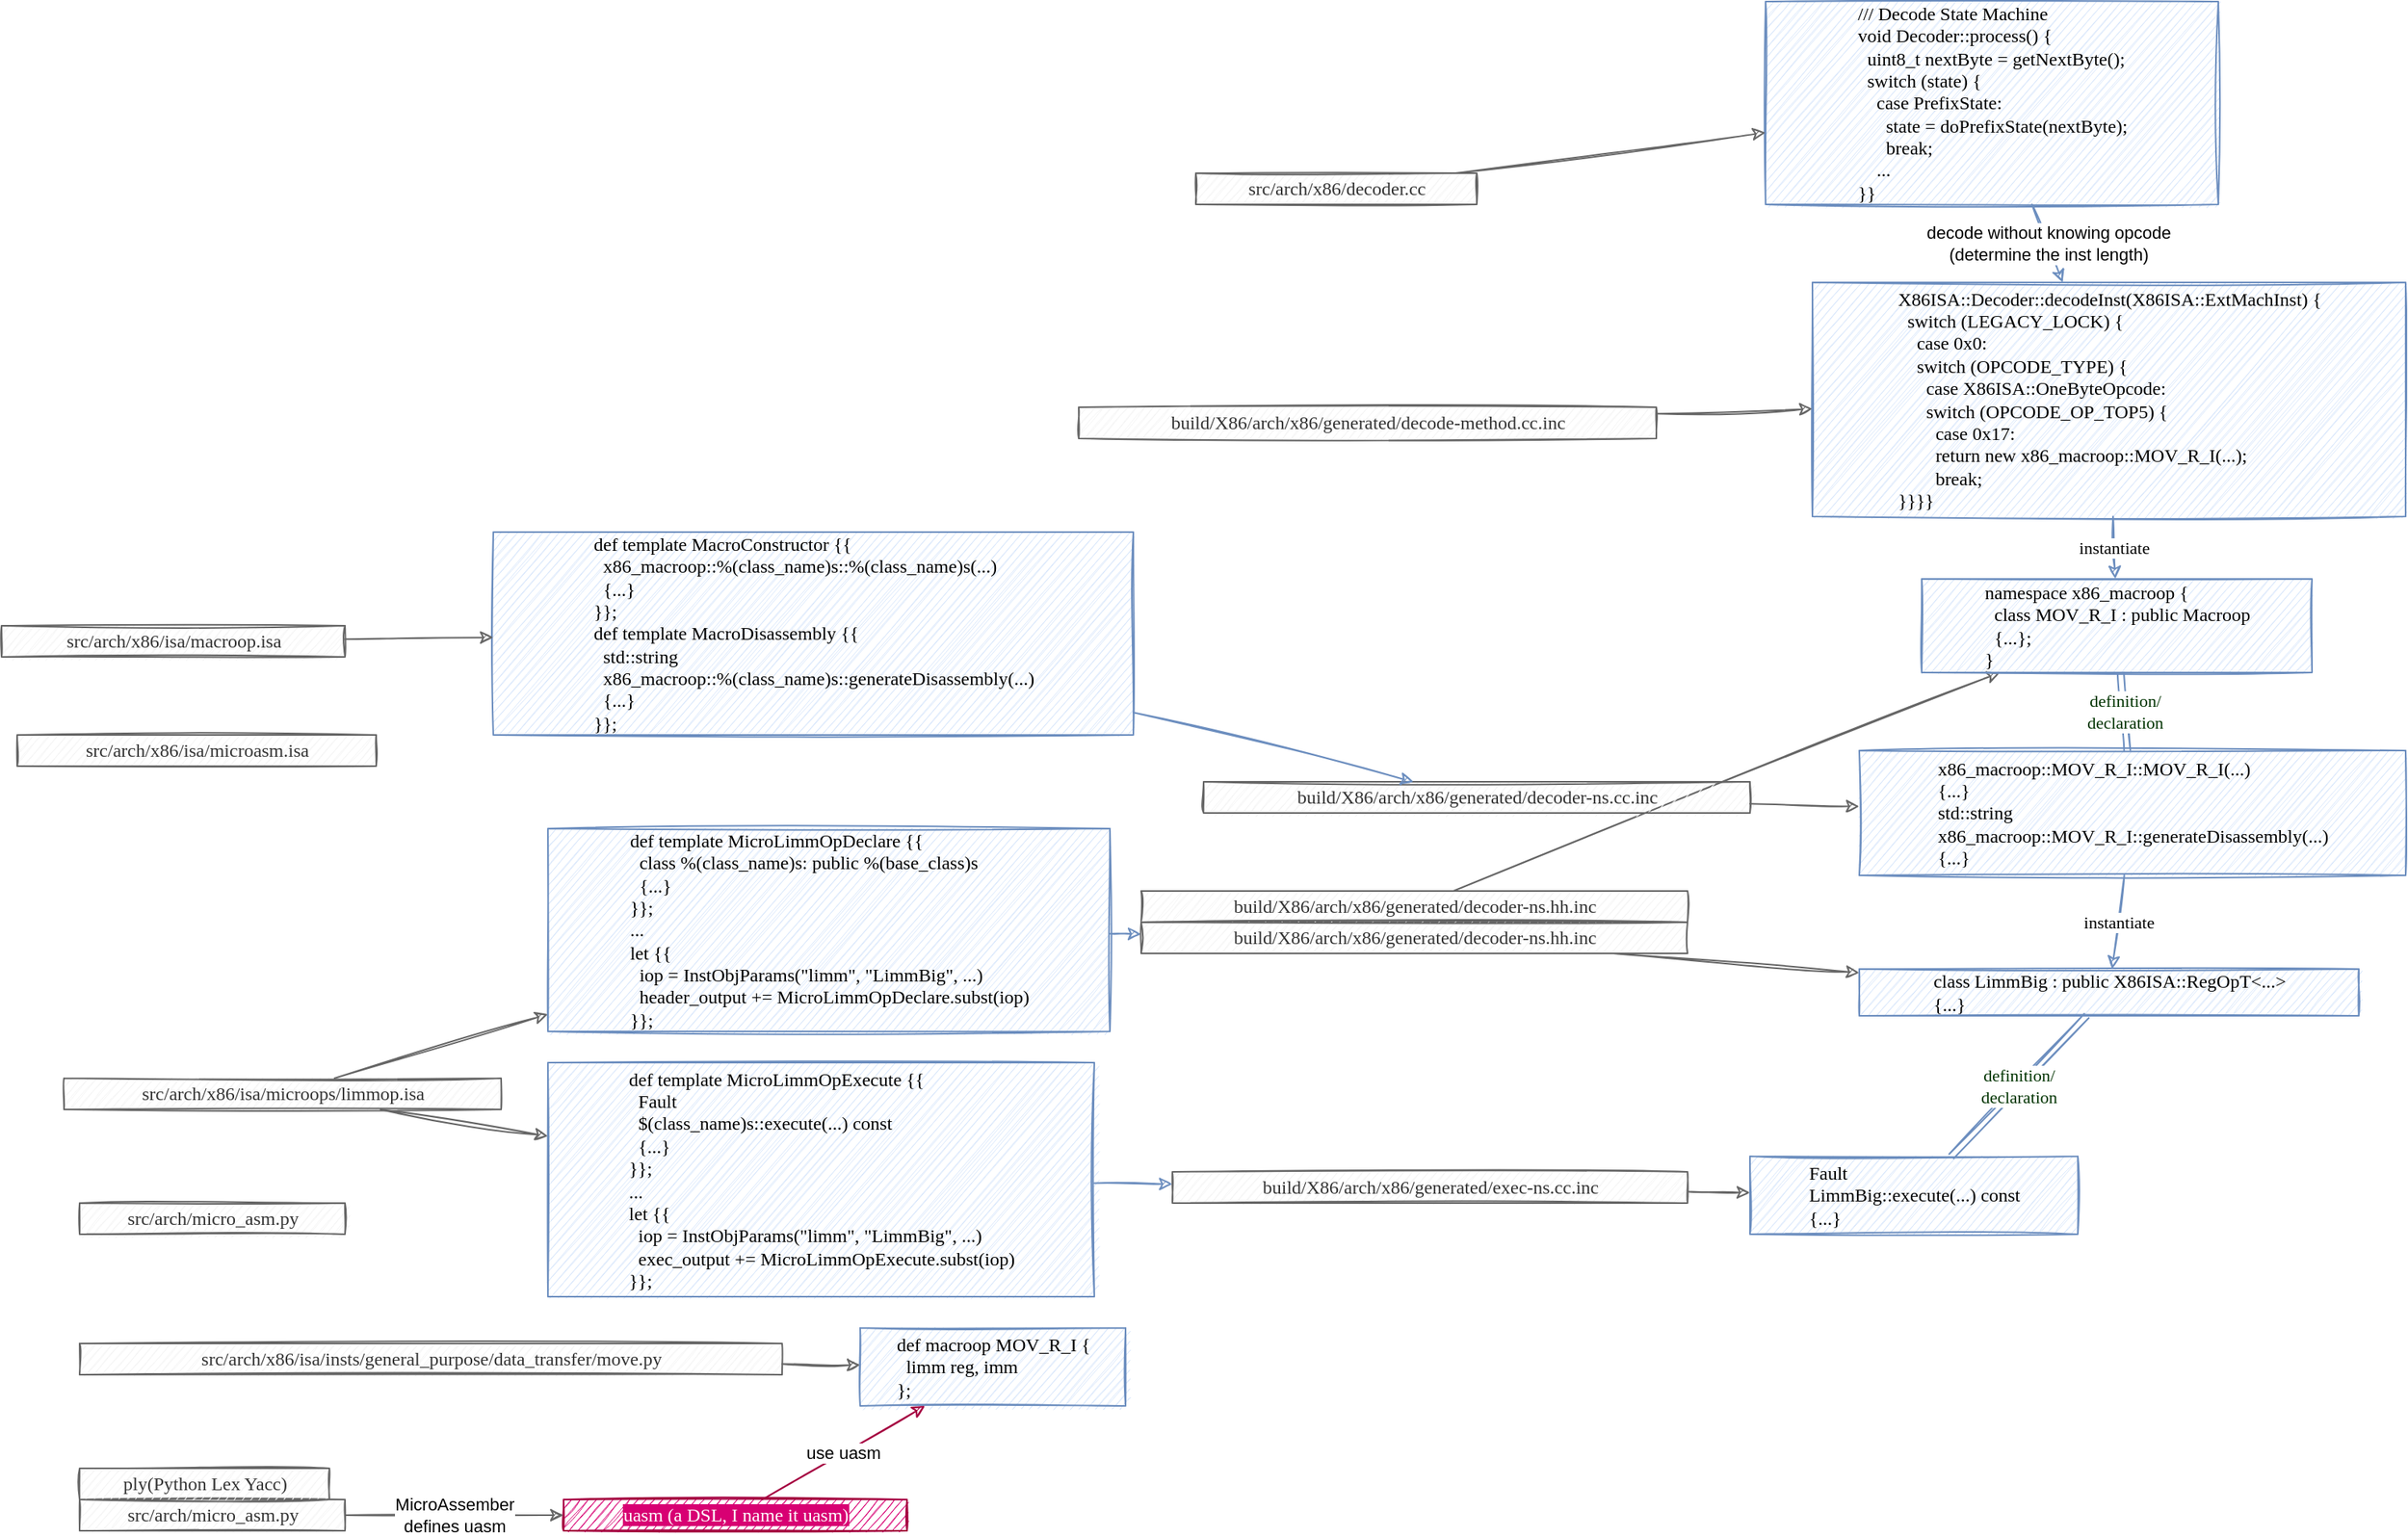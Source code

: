<?xml version="1.0"?>
<mxfile version="18.1.3">
  <diagram id="wZOuH1d09qBgQ-vxUuTx" name="Page-1">
    <mxGraphModel dx="2" dy="1" grid="1" gridSize="10" guides="0" tooltips="1" connect="1" arrows="1" fold="1" page="1" pageScale="1" pageWidth="850" pageHeight="1100" math="0" shadow="0">
      <root>
        <mxCell id="0"/>
        <mxCell id="1" parent="0"/>
        <mxCell id="Y1SQiho-c_f4feoZnBCQ-31" value="" style="endArrow=classic;html=1;rounded=0;sketch=1;fillColor=#f5f5f5;strokeColor=#666666;endFill=1;" parent="1" source="Y1SQiho-c_f4feoZnBCQ-21" target="Y1SQiho-c_f4feoZnBCQ-30" edge="1">
          <mxGeometry width="50" height="50" relative="1" as="geometry">
            <mxPoint x="302.727" y="460" as="sourcePoint"/>
            <mxPoint x="410" y="477.101" as="targetPoint"/>
          </mxGeometry>
        </mxCell>
        <mxCell id="Y1SQiho-c_f4feoZnBCQ-7" value="&lt;font face=&quot;mono&quot;&gt;&lt;span style=&quot;&quot;&gt;src/arch/x86/isa/insts/general_purpose/data_transfer&lt;/span&gt;&lt;span style=&quot;background-color: initial;&quot;&gt;/move.py&lt;/span&gt;&lt;/font&gt;" style="text;html=1;align=center;verticalAlign=middle;resizable=0;points=[];autosize=1;strokeColor=#666666;fillColor=#f5f5f5;fontColor=#333333;sketch=1;" parent="1" vertex="1">
          <mxGeometry x="110" y="880" width="450" height="20" as="geometry"/>
        </mxCell>
        <mxCell id="Y1SQiho-c_f4feoZnBCQ-8" value="&lt;div style=&quot;text-align: justify;&quot;&gt;&lt;span style=&quot;background-color: initial;&quot;&gt;&lt;font face=&quot;mono&quot;&gt;def macroop MOV_R_I {&lt;/font&gt;&lt;/span&gt;&lt;/div&gt;&lt;div style=&quot;text-align: justify;&quot;&gt;&lt;span style=&quot;background-color: initial;&quot;&gt;&lt;font face=&quot;mono&quot;&gt;&amp;nbsp; limm reg, imm&lt;/font&gt;&lt;/span&gt;&lt;/div&gt;&lt;div style=&quot;text-align: justify;&quot;&gt;&lt;span style=&quot;background-color: initial;&quot;&gt;&lt;font face=&quot;mono&quot;&gt;};&lt;/font&gt;&lt;/span&gt;&lt;/div&gt;" style="text;html=1;align=center;verticalAlign=middle;resizable=0;points=[];autosize=1;strokeColor=#6c8ebf;fillColor=#dae8fc;sketch=1;" parent="1" vertex="1">
          <mxGeometry x="610" y="870" width="170" height="50" as="geometry"/>
        </mxCell>
        <mxCell id="Y1SQiho-c_f4feoZnBCQ-9" value="&lt;font face=&quot;mono&quot;&gt;src/arch/x86/isa/microasm.isa&lt;/font&gt;" style="text;html=1;align=center;verticalAlign=middle;resizable=0;points=[];autosize=1;strokeColor=#666666;fillColor=#f5f5f5;fontColor=#333333;sketch=1;" parent="1" vertex="1">
          <mxGeometry x="70" y="490" width="230" height="20" as="geometry"/>
        </mxCell>
        <mxCell id="Y1SQiho-c_f4feoZnBCQ-10" value="&lt;span style=&quot;&quot;&gt;&lt;font face=&quot;mono&quot;&gt;src/arch/micro_asm.py&lt;/font&gt;&lt;/span&gt;" style="text;html=1;align=center;verticalAlign=middle;resizable=0;points=[];autosize=1;strokeColor=#666666;fillColor=#f5f5f5;fontColor=#333333;fontFamily=mono;sketch=1;" parent="1" vertex="1">
          <mxGeometry x="110" y="790" width="170" height="20" as="geometry"/>
        </mxCell>
        <mxCell id="Y1SQiho-c_f4feoZnBCQ-12" value="" style="endArrow=classic;html=1;rounded=0;sketch=1;fillColor=#f5f5f5;strokeColor=#666666;endFill=1;" parent="1" source="Y1SQiho-c_f4feoZnBCQ-7" target="Y1SQiho-c_f4feoZnBCQ-8" edge="1">
          <mxGeometry width="50" height="50" relative="1" as="geometry">
            <mxPoint x="460" y="920" as="sourcePoint"/>
            <mxPoint x="510" y="870" as="targetPoint"/>
          </mxGeometry>
        </mxCell>
        <mxCell id="Y1SQiho-c_f4feoZnBCQ-13" value="&lt;font face=&quot;mono&quot;&gt;src/arch/micro_asm.py&lt;/font&gt;" style="text;html=1;align=center;verticalAlign=middle;resizable=0;points=[];autosize=1;strokeColor=#666666;fillColor=#f5f5f5;fontColor=#333333;sketch=1;" parent="1" vertex="1">
          <mxGeometry x="110" y="980" width="170" height="20" as="geometry"/>
        </mxCell>
        <mxCell id="Y1SQiho-c_f4feoZnBCQ-14" value="&lt;div style=&quot;text-align: justify;&quot;&gt;&lt;font style=&quot;background-color: rgb(216, 0, 115);&quot; face=&quot;mono&quot;&gt;uasm (a DSL, I name it uasm)&lt;/font&gt;&lt;/div&gt;" style="text;html=1;align=center;verticalAlign=middle;resizable=0;points=[];autosize=1;strokeColor=#A50040;fillColor=#d80073;sketch=1;fontColor=#ffffff;" parent="1" vertex="1">
          <mxGeometry x="420" y="980" width="220" height="20" as="geometry"/>
        </mxCell>
        <mxCell id="Y1SQiho-c_f4feoZnBCQ-15" value="MicroAssember&lt;br&gt;defines uasm" style="endArrow=classic;html=1;rounded=0;sketch=1;fillColor=#f5f5f5;strokeColor=#666666;endFill=1;" parent="1" source="Y1SQiho-c_f4feoZnBCQ-13" target="Y1SQiho-c_f4feoZnBCQ-14" edge="1">
          <mxGeometry width="50" height="50" relative="1" as="geometry">
            <mxPoint x="460" y="980" as="sourcePoint"/>
            <mxPoint x="510" y="930" as="targetPoint"/>
          </mxGeometry>
        </mxCell>
        <mxCell id="Y1SQiho-c_f4feoZnBCQ-16" value="&lt;font face=&quot;mono&quot;&gt;ply(Python Lex Yacc)&lt;/font&gt;" style="text;html=1;align=center;verticalAlign=middle;resizable=0;points=[];autosize=1;strokeColor=#666666;fillColor=#f5f5f5;fontColor=#333333;sketch=1;" parent="1" vertex="1">
          <mxGeometry x="110" y="960" width="160" height="20" as="geometry"/>
        </mxCell>
        <mxCell id="Y1SQiho-c_f4feoZnBCQ-20" value="use uasm" style="endArrow=classic;html=1;rounded=0;sketch=1;fillColor=#d80073;strokeColor=#A50040;endFill=1;" parent="1" source="Y1SQiho-c_f4feoZnBCQ-14" target="Y1SQiho-c_f4feoZnBCQ-8" edge="1">
          <mxGeometry width="50" height="50" relative="1" as="geometry">
            <mxPoint x="570" y="903.125" as="sourcePoint"/>
            <mxPoint x="620" y="903.819" as="targetPoint"/>
          </mxGeometry>
        </mxCell>
        <mxCell id="Y1SQiho-c_f4feoZnBCQ-21" value="build/X86/arch/x86/generated/decoder-ns.hh.inc" style="text;html=1;align=center;verticalAlign=middle;resizable=0;points=[];autosize=1;strokeColor=#666666;fillColor=#f5f5f5;fontColor=#333333;fontFamily=mono;sketch=1;" parent="1" vertex="1">
          <mxGeometry x="790" y="590" width="350" height="20" as="geometry"/>
        </mxCell>
        <mxCell id="Y1SQiho-c_f4feoZnBCQ-22" value="build/X86/arch/x86/generated/exec-ns.cc.inc" style="text;html=1;align=center;verticalAlign=middle;resizable=0;points=[];autosize=1;strokeColor=#666666;fillColor=#f5f5f5;fontColor=#333333;fontFamily=mono;sketch=1;" parent="1" vertex="1">
          <mxGeometry x="810" y="770" width="330" height="20" as="geometry"/>
        </mxCell>
        <mxCell id="Y1SQiho-c_f4feoZnBCQ-23" value="build/X86/arch/x86/generated/decoder-ns.cc.inc" style="text;html=1;align=center;verticalAlign=middle;resizable=0;points=[];autosize=1;strokeColor=#666666;fillColor=#f5f5f5;fontColor=#333333;fontFamily=mono;sketch=1;" parent="1" vertex="1">
          <mxGeometry x="830" y="520" width="350" height="20" as="geometry"/>
        </mxCell>
        <mxCell id="Y1SQiho-c_f4feoZnBCQ-24" value="src/arch/x86/isa/microops/limmop.isa" style="text;html=1;align=center;verticalAlign=middle;resizable=0;points=[];autosize=1;strokeColor=#666666;fillColor=#f5f5f5;fontColor=#333333;fontFamily=mono;sketch=1;" parent="1" vertex="1">
          <mxGeometry x="100" y="710" width="280" height="20" as="geometry"/>
        </mxCell>
        <mxCell id="Y1SQiho-c_f4feoZnBCQ-26" value="&lt;div style=&quot;text-align: justify;&quot;&gt;&lt;font face=&quot;mono&quot;&gt;def template MicroLimmOpDeclare {{&lt;/font&gt;&lt;/div&gt;&lt;div style=&quot;text-align: justify;&quot;&gt;&lt;font face=&quot;mono&quot;&gt;&amp;nbsp; class %(class_name)s: public %(base_class)s&lt;/font&gt;&lt;/div&gt;&lt;div style=&quot;text-align: justify;&quot;&gt;&lt;font face=&quot;mono&quot;&gt;&amp;nbsp; {&lt;/font&gt;&lt;font style=&quot;background-color: initial;&quot; face=&quot;mono&quot;&gt;...&lt;/font&gt;&lt;span style=&quot;background-color: initial; font-family: mono;&quot;&gt;}&lt;/span&gt;&lt;/div&gt;&lt;div style=&quot;text-align: justify;&quot;&gt;&lt;font face=&quot;mono&quot;&gt;}};&lt;/font&gt;&lt;/div&gt;&lt;div style=&quot;text-align: justify;&quot;&gt;&lt;font face=&quot;mono&quot;&gt;...&lt;/font&gt;&lt;/div&gt;&lt;div style=&quot;text-align: justify;&quot;&gt;&lt;font face=&quot;mono&quot;&gt;let {{&lt;/font&gt;&lt;/div&gt;&lt;span style=&quot;font-family: mono;&quot;&gt;&lt;div style=&quot;text-align: justify;&quot;&gt;&lt;span style=&quot;background-color: initial;&quot;&gt;&amp;nbsp; iop = InstObjParams(&quot;limm&quot;, &quot;LimmBig&quot;, ...)&lt;/span&gt;&lt;/div&gt;&lt;div style=&quot;text-align: justify;&quot;&gt;&lt;span style=&quot;background-color: initial;&quot;&gt;&amp;nbsp; header_output += MicroLimmOpDeclare.subst(iop)&lt;/span&gt;&lt;/div&gt;&lt;/span&gt;&lt;div style=&quot;text-align: justify;&quot;&gt;&lt;font face=&quot;mono&quot;&gt;}};&lt;/font&gt;&lt;/div&gt;" style="text;html=1;align=center;verticalAlign=middle;resizable=0;points=[];autosize=1;strokeColor=#6c8ebf;fillColor=#dae8fc;sketch=1;" parent="1" vertex="1">
          <mxGeometry x="410" y="550" width="360" height="130" as="geometry"/>
        </mxCell>
        <mxCell id="Y1SQiho-c_f4feoZnBCQ-27" value="" style="endArrow=classic;html=1;rounded=0;sketch=1;fillColor=#f5f5f5;strokeColor=#666666;endFill=1;" parent="1" source="Y1SQiho-c_f4feoZnBCQ-24" target="Y1SQiho-c_f4feoZnBCQ-26" edge="1">
          <mxGeometry width="50" height="50" relative="1" as="geometry">
            <mxPoint x="570" y="903.125" as="sourcePoint"/>
            <mxPoint x="620" y="903.819" as="targetPoint"/>
          </mxGeometry>
        </mxCell>
        <mxCell id="Y1SQiho-c_f4feoZnBCQ-28" value="&lt;div style=&quot;text-align: justify;&quot;&gt;&lt;font face=&quot;mono&quot;&gt;def template MicroLimmOpExecute {{&lt;/font&gt;&lt;/div&gt;&lt;div style=&quot;text-align: justify;&quot;&gt;&lt;font face=&quot;mono&quot;&gt;&amp;nbsp; Fault&lt;/font&gt;&lt;/div&gt;&lt;div style=&quot;text-align: justify;&quot;&gt;&lt;font face=&quot;mono&quot;&gt;&amp;nbsp; $(class_name)s::execute(...) const&lt;/font&gt;&lt;/div&gt;&lt;div style=&quot;text-align: justify;&quot;&gt;&lt;font face=&quot;mono&quot;&gt;&amp;nbsp; {...}&lt;/font&gt;&lt;/div&gt;&lt;div style=&quot;text-align: justify;&quot;&gt;&lt;font face=&quot;mono&quot;&gt;}};&lt;/font&gt;&lt;/div&gt;&lt;div style=&quot;text-align: justify;&quot;&gt;&lt;font face=&quot;mono&quot;&gt;...&lt;/font&gt;&lt;/div&gt;&lt;div style=&quot;text-align: justify;&quot;&gt;&lt;font face=&quot;mono&quot;&gt;let {{&lt;/font&gt;&lt;/div&gt;&lt;span style=&quot;font-family: mono;&quot;&gt;&lt;div style=&quot;text-align: justify;&quot;&gt;&lt;span style=&quot;background-color: initial;&quot;&gt;&amp;nbsp; iop = InstObjParams(&quot;limm&quot;, &quot;LimmBig&quot;, ...)&lt;/span&gt;&lt;/div&gt;&lt;div style=&quot;text-align: justify;&quot;&gt;&lt;span style=&quot;background-color: initial;&quot;&gt;&amp;nbsp; exec_output += MicroLimmOpExecute.subst(iop)&lt;/span&gt;&lt;/div&gt;&lt;/span&gt;&lt;div style=&quot;text-align: justify;&quot;&gt;&lt;font face=&quot;mono&quot;&gt;}};&lt;/font&gt;&lt;/div&gt;" style="text;html=1;align=center;verticalAlign=middle;resizable=0;points=[];autosize=1;strokeColor=#6c8ebf;fillColor=#dae8fc;sketch=1;" parent="1" vertex="1">
          <mxGeometry x="410" y="700" width="350" height="150" as="geometry"/>
        </mxCell>
        <mxCell id="Y1SQiho-c_f4feoZnBCQ-29" value="" style="endArrow=classic;html=1;rounded=0;sketch=1;fillColor=#f5f5f5;strokeColor=#666666;endFill=1;" parent="1" source="Y1SQiho-c_f4feoZnBCQ-24" target="Y1SQiho-c_f4feoZnBCQ-28" edge="1">
          <mxGeometry width="50" height="50" relative="1" as="geometry">
            <mxPoint x="326.667" y="740" as="sourcePoint"/>
            <mxPoint x="430" y="721.765" as="targetPoint"/>
          </mxGeometry>
        </mxCell>
        <mxCell id="Y1SQiho-c_f4feoZnBCQ-30" value="&lt;div style=&quot;text-align: justify;&quot;&gt;&lt;font face=&quot;mono&quot;&gt;namespace x86_macroop {&lt;/font&gt;&lt;/div&gt;&lt;div style=&quot;text-align: justify;&quot;&gt;&lt;font face=&quot;mono&quot;&gt;&amp;nbsp; class MOV_R_I : public Macroop&lt;/font&gt;&lt;/div&gt;&lt;div style=&quot;text-align: justify;&quot;&gt;&lt;font face=&quot;mono&quot;&gt;&amp;nbsp; {...};&lt;/font&gt;&lt;/div&gt;&lt;div style=&quot;text-align: justify;&quot;&gt;&lt;font face=&quot;mono&quot;&gt;}&lt;/font&gt;&lt;/div&gt;" style="text;html=1;align=center;verticalAlign=middle;resizable=0;points=[];autosize=1;strokeColor=#6c8ebf;fillColor=#dae8fc;sketch=1;" parent="1" vertex="1">
          <mxGeometry x="1290" y="390" width="250" height="60" as="geometry"/>
        </mxCell>
        <mxCell id="Y1SQiho-c_f4feoZnBCQ-32" value="&lt;div style=&quot;text-align: justify;&quot;&gt;&lt;font face=&quot;mono&quot;&gt;Fault&lt;/font&gt;&lt;/div&gt;&lt;div style=&quot;text-align: justify;&quot;&gt;&lt;font face=&quot;mono&quot;&gt;LimmBig::execute(...) const&lt;/font&gt;&lt;/div&gt;&lt;div style=&quot;text-align: justify;&quot;&gt;&lt;font face=&quot;mono&quot;&gt;{...}&lt;/font&gt;&lt;/div&gt;" style="text;html=1;align=center;verticalAlign=middle;resizable=0;points=[];autosize=1;strokeColor=#6c8ebf;fillColor=#dae8fc;sketch=1;" parent="1" vertex="1">
          <mxGeometry x="1180" y="760" width="210" height="50" as="geometry"/>
        </mxCell>
        <mxCell id="Y1SQiho-c_f4feoZnBCQ-33" value="" style="endArrow=classic;html=1;rounded=0;sketch=1;fillColor=#f5f5f5;strokeColor=#666666;endFill=1;" parent="1" source="Y1SQiho-c_f4feoZnBCQ-22" target="Y1SQiho-c_f4feoZnBCQ-32" edge="1">
          <mxGeometry width="50" height="50" relative="1" as="geometry">
            <mxPoint x="1210" y="730" as="sourcePoint"/>
            <mxPoint x="1300" y="730" as="targetPoint"/>
          </mxGeometry>
        </mxCell>
        <mxCell id="Y1SQiho-c_f4feoZnBCQ-34" value="" style="endArrow=classic;html=1;rounded=0;sketch=1;fillColor=#dae8fc;strokeColor=#6c8ebf;endFill=1;" parent="1" source="Y1SQiho-c_f4feoZnBCQ-28" target="Y1SQiho-c_f4feoZnBCQ-22" edge="1">
          <mxGeometry width="50" height="50" relative="1" as="geometry">
            <mxPoint x="312.727" y="740" as="sourcePoint"/>
            <mxPoint x="420" y="757.101" as="targetPoint"/>
          </mxGeometry>
        </mxCell>
        <mxCell id="Y1SQiho-c_f4feoZnBCQ-35" value="&lt;div style=&quot;text-align: justify;&quot;&gt;&lt;font face=&quot;mono&quot;&gt;x86_macroop::MOV_R_I::MOV_R_I(...)&lt;/font&gt;&lt;/div&gt;&lt;div style=&quot;text-align: justify;&quot;&gt;&lt;font face=&quot;mono&quot;&gt;{...}&lt;/font&gt;&lt;/div&gt;&lt;div style=&quot;text-align: justify;&quot;&gt;&lt;font face=&quot;mono&quot;&gt;std::string&lt;/font&gt;&lt;/div&gt;&lt;div style=&quot;text-align: justify;&quot;&gt;&lt;font face=&quot;mono&quot;&gt;x86_macroop::MOV_R_I::generateDisassembly(...)&lt;/font&gt;&lt;/div&gt;&lt;div style=&quot;text-align: justify;&quot;&gt;&lt;font face=&quot;mono&quot;&gt;{...}&lt;/font&gt;&lt;/div&gt;" style="text;html=1;align=center;verticalAlign=middle;resizable=0;points=[];autosize=1;strokeColor=#6c8ebf;fillColor=#dae8fc;sketch=1;" parent="1" vertex="1">
          <mxGeometry x="1250" y="500" width="350" height="80" as="geometry"/>
        </mxCell>
        <mxCell id="Y1SQiho-c_f4feoZnBCQ-36" value="" style="endArrow=classic;html=1;rounded=0;sketch=1;fillColor=#dae8fc;strokeColor=#6c8ebf;endFill=1;" parent="1" source="Y1SQiho-c_f4feoZnBCQ-26" target="Y1SQiho-c_f4feoZnBCQ-38" edge="1">
          <mxGeometry width="50" height="50" relative="1" as="geometry">
            <mxPoint x="770" y="802.5" as="sourcePoint"/>
            <mxPoint x="930" y="600" as="targetPoint"/>
          </mxGeometry>
        </mxCell>
        <mxCell id="Y1SQiho-c_f4feoZnBCQ-37" value="" style="endArrow=classic;html=1;rounded=0;sketch=1;fillColor=#f5f5f5;strokeColor=#666666;endFill=1;" parent="1" source="Y1SQiho-c_f4feoZnBCQ-23" target="Y1SQiho-c_f4feoZnBCQ-35" edge="1">
          <mxGeometry width="50" height="50" relative="1" as="geometry">
            <mxPoint x="1220" y="424.605" as="sourcePoint"/>
            <mxPoint x="1300" y="426.711" as="targetPoint"/>
          </mxGeometry>
        </mxCell>
        <mxCell id="Y1SQiho-c_f4feoZnBCQ-38" value="build/X86/arch/x86/generated/decoder-ns.hh.inc" style="text;html=1;align=center;verticalAlign=middle;resizable=0;points=[];autosize=1;strokeColor=#666666;fillColor=#f5f5f5;fontColor=#333333;fontFamily=mono;sketch=1;" parent="1" vertex="1">
          <mxGeometry x="790" y="610" width="350" height="20" as="geometry"/>
        </mxCell>
        <mxCell id="Y1SQiho-c_f4feoZnBCQ-39" value="&lt;div style=&quot;text-align: justify;&quot;&gt;&lt;font face=&quot;mono&quot;&gt;class LimmBig : public X86ISA::RegOpT&amp;lt;...&amp;gt;&lt;/font&gt;&lt;/div&gt;&lt;div style=&quot;text-align: justify;&quot;&gt;&lt;font face=&quot;mono&quot;&gt;{...}&lt;/font&gt;&lt;/div&gt;" style="text;html=1;align=center;verticalAlign=middle;resizable=0;points=[];autosize=1;strokeColor=#6c8ebf;fillColor=#dae8fc;sketch=1;" parent="1" vertex="1">
          <mxGeometry x="1250" y="640" width="320" height="30" as="geometry"/>
        </mxCell>
        <mxCell id="Y1SQiho-c_f4feoZnBCQ-40" value="" style="endArrow=classic;html=1;rounded=0;sketch=1;fillColor=#f5f5f5;strokeColor=#666666;endFill=1;" parent="1" source="Y1SQiho-c_f4feoZnBCQ-38" target="Y1SQiho-c_f4feoZnBCQ-39" edge="1">
          <mxGeometry width="50" height="50" relative="1" as="geometry">
            <mxPoint x="1230" y="704.605" as="sourcePoint"/>
            <mxPoint x="1310" y="706.711" as="targetPoint"/>
          </mxGeometry>
        </mxCell>
        <mxCell id="Y1SQiho-c_f4feoZnBCQ-43" value="build/X86/arch/x86/generated/decode-method.cc.inc" style="text;html=1;align=center;verticalAlign=middle;resizable=0;points=[];autosize=1;strokeColor=#666666;fillColor=#f5f5f5;fontColor=#333333;fontFamily=mono;sketch=1;" parent="1" vertex="1">
          <mxGeometry x="750" y="280" width="370" height="20" as="geometry"/>
        </mxCell>
        <mxCell id="Y1SQiho-c_f4feoZnBCQ-44" value="&lt;div style=&quot;text-align: justify;&quot;&gt;&lt;font face=&quot;mono&quot;&gt;X86ISA::Decoder::decodeInst(&lt;/font&gt;&lt;span style=&quot;background-color: initial;&quot;&gt;&lt;font face=&quot;mono&quot;&gt;X86ISA::ExtMachInst&lt;/font&gt;&lt;/span&gt;&lt;span style=&quot;background-color: initial; font-family: mono;&quot;&gt;) {&lt;/span&gt;&lt;/div&gt;&lt;div style=&quot;text-align: justify;&quot;&gt;&lt;font face=&quot;mono&quot;&gt;&amp;nbsp; switch (LEGACY_LOCK) {&lt;/font&gt;&lt;/div&gt;&lt;div style=&quot;text-align: justify;&quot;&gt;&lt;font face=&quot;mono&quot;&gt;&amp;nbsp; &amp;nbsp; case 0x0:&lt;/font&gt;&lt;/div&gt;&lt;div style=&quot;text-align: justify;&quot;&gt;&lt;font face=&quot;mono&quot;&gt;&amp;nbsp; &amp;nbsp; switch (OPCODE_TYPE) {&lt;/font&gt;&lt;/div&gt;&lt;div style=&quot;text-align: justify;&quot;&gt;&lt;font face=&quot;mono&quot;&gt;&amp;nbsp; &amp;nbsp; &amp;nbsp; case X86ISA::OneByteOpcode:&lt;/font&gt;&lt;/div&gt;&lt;div style=&quot;text-align: justify;&quot;&gt;&lt;font face=&quot;mono&quot;&gt;&amp;nbsp; &amp;nbsp; &amp;nbsp; switch (OPCODE_OP_TOP5) {&lt;/font&gt;&lt;/div&gt;&lt;div style=&quot;text-align: justify;&quot;&gt;&lt;font face=&quot;mono&quot;&gt;&amp;nbsp; &amp;nbsp; &amp;nbsp; &amp;nbsp; case 0x17:&lt;br&gt;&lt;/font&gt;&lt;/div&gt;&lt;div style=&quot;text-align: justify;&quot;&gt;&lt;font face=&quot;mono&quot;&gt;&amp;nbsp; &amp;nbsp; &amp;nbsp; &amp;nbsp; return new x86_macroop::MOV_R_I(...);&lt;br&gt;&lt;/font&gt;&lt;/div&gt;&lt;div style=&quot;text-align: justify;&quot;&gt;&lt;font face=&quot;mono&quot;&gt;&amp;nbsp; &amp;nbsp; &amp;nbsp; &amp;nbsp; break;&lt;br&gt;&lt;/font&gt;&lt;/div&gt;&lt;div style=&quot;text-align: justify;&quot;&gt;&lt;font face=&quot;mono&quot;&gt;}&lt;font style=&quot;background-color: initial;&quot;&gt;}&lt;/font&gt;&lt;font style=&quot;background-color: initial;&quot;&gt;}&lt;/font&gt;&lt;span style=&quot;background-color: initial;&quot;&gt;}&lt;/span&gt;&lt;/font&gt;&lt;/div&gt;" style="text;html=1;align=center;verticalAlign=middle;resizable=0;points=[];autosize=1;strokeColor=#6c8ebf;fillColor=#dae8fc;sketch=1;" parent="1" vertex="1">
          <mxGeometry x="1220" y="200" width="380" height="150" as="geometry"/>
        </mxCell>
        <mxCell id="Y1SQiho-c_f4feoZnBCQ-45" value="" style="endArrow=classic;html=1;rounded=0;sketch=1;fillColor=#f5f5f5;strokeColor=#666666;endFill=1;" parent="1" source="Y1SQiho-c_f4feoZnBCQ-43" target="Y1SQiho-c_f4feoZnBCQ-44" edge="1">
          <mxGeometry width="50" height="50" relative="1" as="geometry">
            <mxPoint x="1220" y="424.605" as="sourcePoint"/>
            <mxPoint x="1300" y="426.711" as="targetPoint"/>
          </mxGeometry>
        </mxCell>
        <mxCell id="Y1SQiho-c_f4feoZnBCQ-46" value="&lt;font face=&quot;mono&quot;&gt;instantiate&lt;/font&gt;" style="endArrow=classic;html=1;rounded=0;sketch=1;fillColor=#dae8fc;strokeColor=#6c8ebf;endFill=1;" parent="1" source="Y1SQiho-c_f4feoZnBCQ-44" target="Y1SQiho-c_f4feoZnBCQ-30" edge="1">
          <mxGeometry width="50" height="50" relative="1" as="geometry">
            <mxPoint x="770" y="787.244" as="sourcePoint"/>
            <mxPoint x="820" y="787.885" as="targetPoint"/>
          </mxGeometry>
        </mxCell>
        <mxCell id="Y1SQiho-c_f4feoZnBCQ-47" value="&lt;font face=&quot;mono&quot;&gt;instantiate&lt;/font&gt;" style="endArrow=classic;html=1;rounded=0;sketch=1;fillColor=#dae8fc;strokeColor=#6c8ebf;endFill=1;" parent="1" source="Y1SQiho-c_f4feoZnBCQ-35" target="Y1SQiho-c_f4feoZnBCQ-39" edge="1">
          <mxGeometry width="50" height="50" relative="1" as="geometry">
            <mxPoint x="1408.103" y="360" as="sourcePoint"/>
            <mxPoint x="1417.759" y="400" as="targetPoint"/>
          </mxGeometry>
        </mxCell>
        <mxCell id="Y1SQiho-c_f4feoZnBCQ-48" value="definition/&lt;br&gt;declaration" style="shape=link;html=1;rounded=0;sketch=1;fontFamily=mono;fontColor=#003300;endArrow=classic;endFill=1;fillColor=#dae8fc;strokeColor=#6c8ebf;" parent="1" source="Y1SQiho-c_f4feoZnBCQ-35" target="Y1SQiho-c_f4feoZnBCQ-30" edge="1">
          <mxGeometry width="100" relative="1" as="geometry">
            <mxPoint x="1130" y="520" as="sourcePoint"/>
            <mxPoint x="1230" y="520" as="targetPoint"/>
          </mxGeometry>
        </mxCell>
        <mxCell id="Y1SQiho-c_f4feoZnBCQ-50" value="definition/&lt;br&gt;declaration" style="shape=link;html=1;rounded=0;sketch=1;fontFamily=mono;fontColor=#003300;endArrow=classic;endFill=1;fillColor=#dae8fc;strokeColor=#6c8ebf;" parent="1" source="Y1SQiho-c_f4feoZnBCQ-32" target="Y1SQiho-c_f4feoZnBCQ-39" edge="1">
          <mxGeometry width="100" relative="1" as="geometry">
            <mxPoint x="1431.667" y="510" as="sourcePoint"/>
            <mxPoint x="1427.5" y="460" as="targetPoint"/>
          </mxGeometry>
        </mxCell>
        <mxCell id="Y1SQiho-c_f4feoZnBCQ-51" value="src/arch/x86/decoder.cc" style="text;html=1;align=center;verticalAlign=middle;resizable=0;points=[];autosize=1;strokeColor=#666666;fillColor=#f5f5f5;fontColor=#333333;fontFamily=mono;sketch=1;" parent="1" vertex="1">
          <mxGeometry x="825" y="130" width="180" height="20" as="geometry"/>
        </mxCell>
        <mxCell id="Y1SQiho-c_f4feoZnBCQ-52" value="&lt;div style=&quot;text-align: justify;&quot;&gt;&lt;font face=&quot;mono&quot;&gt;/// Decode State Machine&lt;/font&gt;&lt;/div&gt;&lt;div style=&quot;text-align: justify;&quot;&gt;&lt;font face=&quot;mono&quot;&gt;void Decoder::process() {&lt;/font&gt;&lt;/div&gt;&lt;div style=&quot;text-align: justify;&quot;&gt;&lt;font face=&quot;mono&quot;&gt;&amp;nbsp; uint8_t nextByte = getNextByte();&lt;/font&gt;&lt;/div&gt;&lt;div style=&quot;text-align: justify;&quot;&gt;&lt;font face=&quot;mono&quot;&gt;&amp;nbsp; switch (state) {&lt;/font&gt;&lt;/div&gt;&lt;div style=&quot;text-align: justify;&quot;&gt;&lt;font face=&quot;mono&quot;&gt;&amp;nbsp; &amp;nbsp; case PrefixState:&lt;/font&gt;&lt;/div&gt;&lt;div style=&quot;text-align: justify;&quot;&gt;&lt;font face=&quot;mono&quot;&gt;&amp;nbsp; &amp;nbsp; &amp;nbsp; state = doPrefixState(nextByte);&lt;/font&gt;&lt;/div&gt;&lt;div style=&quot;text-align: justify;&quot;&gt;&lt;font face=&quot;mono&quot;&gt;&amp;nbsp; &amp;nbsp; &amp;nbsp; break;&lt;/font&gt;&lt;/div&gt;&lt;div style=&quot;text-align: justify;&quot;&gt;&lt;font face=&quot;mono&quot;&gt;&amp;nbsp; &amp;nbsp; ...&lt;/font&gt;&lt;/div&gt;&lt;div style=&quot;text-align: justify;&quot;&gt;&lt;font face=&quot;mono&quot;&gt;}&lt;span style=&quot;background-color: initial;&quot;&gt;}&lt;/span&gt;&lt;/font&gt;&lt;/div&gt;" style="text;html=1;align=center;verticalAlign=middle;resizable=0;points=[];autosize=1;strokeColor=#6c8ebf;fillColor=#dae8fc;sketch=1;" parent="1" vertex="1">
          <mxGeometry x="1190" y="20" width="290" height="130" as="geometry"/>
        </mxCell>
        <mxCell id="Y1SQiho-c_f4feoZnBCQ-53" value="" style="endArrow=classic;html=1;rounded=0;sketch=1;fillColor=#f5f5f5;strokeColor=#666666;endFill=1;" parent="1" source="Y1SQiho-c_f4feoZnBCQ-51" target="Y1SQiho-c_f4feoZnBCQ-52" edge="1">
          <mxGeometry width="50" height="50" relative="1" as="geometry">
            <mxPoint x="1130" y="294.158" as="sourcePoint"/>
            <mxPoint x="1230" y="291" as="targetPoint"/>
          </mxGeometry>
        </mxCell>
        <mxCell id="Y1SQiho-c_f4feoZnBCQ-54" value="decode without knowing opcode&lt;br&gt;(determine the inst length)" style="endArrow=classic;html=1;rounded=0;sketch=1;fillColor=#dae8fc;strokeColor=#6c8ebf;endFill=1;" parent="1" source="Y1SQiho-c_f4feoZnBCQ-52" target="Y1SQiho-c_f4feoZnBCQ-44" edge="1">
          <mxGeometry width="50" height="50" relative="1" as="geometry">
            <mxPoint x="1422.586" y="360" as="sourcePoint"/>
            <mxPoint x="1423.966" y="400" as="targetPoint"/>
          </mxGeometry>
        </mxCell>
        <mxCell id="vtPPCyBWZjFwsPT4l5og-1" value="src/arch/x86/isa/macroop.isa" style="text;html=1;align=center;verticalAlign=middle;resizable=0;points=[];autosize=1;strokeColor=#666666;fillColor=#f5f5f5;fontColor=#333333;fontFamily=mono;sketch=1;" parent="1" vertex="1">
          <mxGeometry x="60" y="420" width="220" height="20" as="geometry"/>
        </mxCell>
        <mxCell id="vtPPCyBWZjFwsPT4l5og-2" value="&lt;div style=&quot;text-align: justify;&quot;&gt;&lt;font face=&quot;mono&quot;&gt;def template MacroConstructor {{&lt;/font&gt;&lt;/div&gt;&lt;div style=&quot;text-align: justify;&quot;&gt;&lt;font face=&quot;mono&quot;&gt;&amp;nbsp; x86_macroop::%(class_name)s::%(class_name)s(...)&lt;/font&gt;&lt;/div&gt;&lt;div style=&quot;text-align: justify;&quot;&gt;&lt;font face=&quot;mono&quot;&gt;&amp;nbsp; {...}&lt;/font&gt;&lt;/div&gt;&lt;div style=&quot;text-align: justify;&quot;&gt;&lt;font face=&quot;mono&quot;&gt;}};&lt;/font&gt;&lt;/div&gt;&lt;div style=&quot;text-align: justify;&quot;&gt;&lt;font face=&quot;mono&quot;&gt;def template MacroDisassembly {{&lt;/font&gt;&lt;/div&gt;&lt;div style=&quot;text-align: justify;&quot;&gt;&lt;font face=&quot;mono&quot;&gt;&amp;nbsp; std::string&lt;/font&gt;&lt;/div&gt;&lt;div style=&quot;text-align: justify;&quot;&gt;&lt;font face=&quot;mono&quot;&gt;&amp;nbsp; x86_macroop::%(class_name)s::generateDisassembly(...)&lt;/font&gt;&lt;/div&gt;&lt;div style=&quot;text-align: justify;&quot;&gt;&lt;font face=&quot;mono&quot;&gt;&amp;nbsp; {...}&lt;/font&gt;&lt;/div&gt;&lt;div style=&quot;text-align: justify;&quot;&gt;&lt;font face=&quot;mono&quot;&gt;}};&lt;/font&gt;&lt;/div&gt;" style="text;html=1;align=center;verticalAlign=middle;resizable=0;points=[];autosize=1;strokeColor=#6c8ebf;fillColor=#dae8fc;sketch=1;" parent="1" vertex="1">
          <mxGeometry x="375" y="360" width="410" height="130" as="geometry"/>
        </mxCell>
        <mxCell id="vtPPCyBWZjFwsPT4l5og-3" value="" style="endArrow=classic;html=1;rounded=0;sketch=1;fillColor=#f5f5f5;strokeColor=#666666;endFill=1;" parent="1" source="vtPPCyBWZjFwsPT4l5og-1" target="vtPPCyBWZjFwsPT4l5og-2" edge="1">
          <mxGeometry width="50" height="50" relative="1" as="geometry">
            <mxPoint x="283.333" y="720" as="sourcePoint"/>
            <mxPoint x="420" y="679" as="targetPoint"/>
          </mxGeometry>
        </mxCell>
        <mxCell id="vtPPCyBWZjFwsPT4l5og-4" value="" style="endArrow=classic;html=1;rounded=0;sketch=1;fillColor=#dae8fc;strokeColor=#6c8ebf;endFill=1;" parent="1" source="vtPPCyBWZjFwsPT4l5og-2" target="Y1SQiho-c_f4feoZnBCQ-23" edge="1">
          <mxGeometry width="50" height="50" relative="1" as="geometry">
            <mxPoint x="770" y="787.244" as="sourcePoint"/>
            <mxPoint x="820" y="787.885" as="targetPoint"/>
          </mxGeometry>
        </mxCell>
      </root>
    </mxGraphModel>
  </diagram>
</mxfile>
